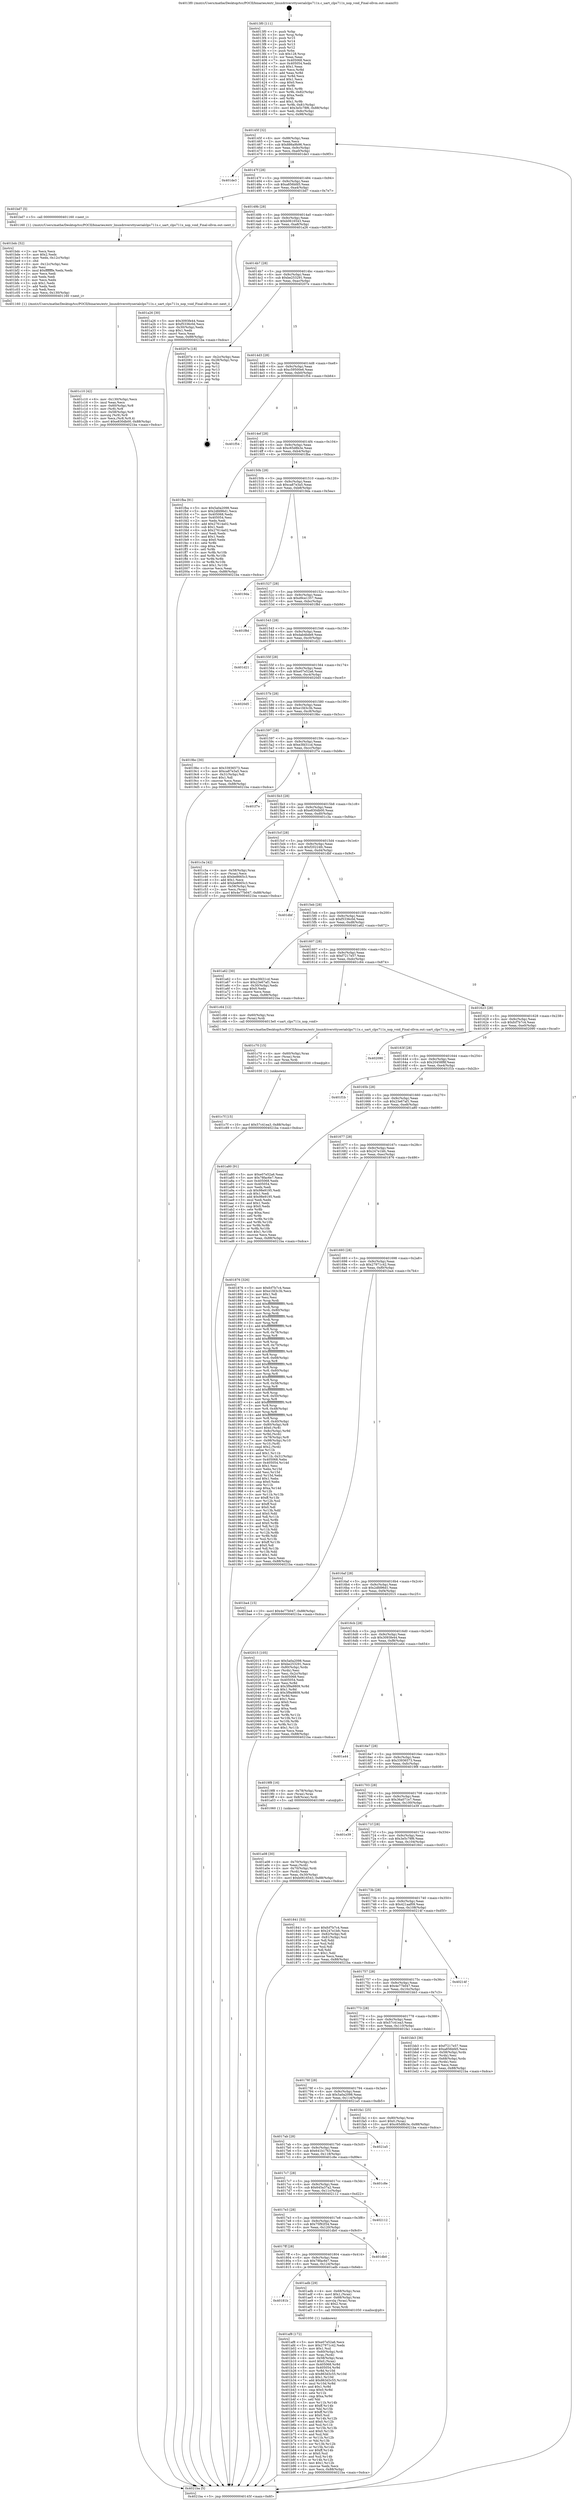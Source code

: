 digraph "0x4013f0" {
  label = "0x4013f0 (/mnt/c/Users/mathe/Desktop/tcc/POCII/binaries/extr_linuxdriversttyserialclps711x.c_uart_clps711x_nop_void_Final-ollvm.out::main(0))"
  labelloc = "t"
  node[shape=record]

  Entry [label="",width=0.3,height=0.3,shape=circle,fillcolor=black,style=filled]
  "0x40145f" [label="{
     0x40145f [32]\l
     | [instrs]\l
     &nbsp;&nbsp;0x40145f \<+6\>: mov -0x88(%rbp),%eax\l
     &nbsp;&nbsp;0x401465 \<+2\>: mov %eax,%ecx\l
     &nbsp;&nbsp;0x401467 \<+6\>: sub $0x886a9b96,%ecx\l
     &nbsp;&nbsp;0x40146d \<+6\>: mov %eax,-0x9c(%rbp)\l
     &nbsp;&nbsp;0x401473 \<+6\>: mov %ecx,-0xa0(%rbp)\l
     &nbsp;&nbsp;0x401479 \<+6\>: je 0000000000401de3 \<main+0x9f3\>\l
  }"]
  "0x401de3" [label="{
     0x401de3\l
  }", style=dashed]
  "0x40147f" [label="{
     0x40147f [28]\l
     | [instrs]\l
     &nbsp;&nbsp;0x40147f \<+5\>: jmp 0000000000401484 \<main+0x94\>\l
     &nbsp;&nbsp;0x401484 \<+6\>: mov -0x9c(%rbp),%eax\l
     &nbsp;&nbsp;0x40148a \<+5\>: sub $0xa856bfd5,%eax\l
     &nbsp;&nbsp;0x40148f \<+6\>: mov %eax,-0xa4(%rbp)\l
     &nbsp;&nbsp;0x401495 \<+6\>: je 0000000000401bd7 \<main+0x7e7\>\l
  }"]
  Exit [label="",width=0.3,height=0.3,shape=circle,fillcolor=black,style=filled,peripheries=2]
  "0x401bd7" [label="{
     0x401bd7 [5]\l
     | [instrs]\l
     &nbsp;&nbsp;0x401bd7 \<+5\>: call 0000000000401160 \<next_i\>\l
     | [calls]\l
     &nbsp;&nbsp;0x401160 \{1\} (/mnt/c/Users/mathe/Desktop/tcc/POCII/binaries/extr_linuxdriversttyserialclps711x.c_uart_clps711x_nop_void_Final-ollvm.out::next_i)\l
  }"]
  "0x40149b" [label="{
     0x40149b [28]\l
     | [instrs]\l
     &nbsp;&nbsp;0x40149b \<+5\>: jmp 00000000004014a0 \<main+0xb0\>\l
     &nbsp;&nbsp;0x4014a0 \<+6\>: mov -0x9c(%rbp),%eax\l
     &nbsp;&nbsp;0x4014a6 \<+5\>: sub $0xb0616543,%eax\l
     &nbsp;&nbsp;0x4014ab \<+6\>: mov %eax,-0xa8(%rbp)\l
     &nbsp;&nbsp;0x4014b1 \<+6\>: je 0000000000401a26 \<main+0x636\>\l
  }"]
  "0x401c7f" [label="{
     0x401c7f [15]\l
     | [instrs]\l
     &nbsp;&nbsp;0x401c7f \<+10\>: movl $0x57c41ea3,-0x88(%rbp)\l
     &nbsp;&nbsp;0x401c89 \<+5\>: jmp 00000000004021ba \<main+0xdca\>\l
  }"]
  "0x401a26" [label="{
     0x401a26 [30]\l
     | [instrs]\l
     &nbsp;&nbsp;0x401a26 \<+5\>: mov $0x3093fe44,%eax\l
     &nbsp;&nbsp;0x401a2b \<+5\>: mov $0xf5336c0d,%ecx\l
     &nbsp;&nbsp;0x401a30 \<+3\>: mov -0x30(%rbp),%edx\l
     &nbsp;&nbsp;0x401a33 \<+3\>: cmp $0x1,%edx\l
     &nbsp;&nbsp;0x401a36 \<+3\>: cmovl %ecx,%eax\l
     &nbsp;&nbsp;0x401a39 \<+6\>: mov %eax,-0x88(%rbp)\l
     &nbsp;&nbsp;0x401a3f \<+5\>: jmp 00000000004021ba \<main+0xdca\>\l
  }"]
  "0x4014b7" [label="{
     0x4014b7 [28]\l
     | [instrs]\l
     &nbsp;&nbsp;0x4014b7 \<+5\>: jmp 00000000004014bc \<main+0xcc\>\l
     &nbsp;&nbsp;0x4014bc \<+6\>: mov -0x9c(%rbp),%eax\l
     &nbsp;&nbsp;0x4014c2 \<+5\>: sub $0xbe253291,%eax\l
     &nbsp;&nbsp;0x4014c7 \<+6\>: mov %eax,-0xac(%rbp)\l
     &nbsp;&nbsp;0x4014cd \<+6\>: je 000000000040207e \<main+0xc8e\>\l
  }"]
  "0x401c70" [label="{
     0x401c70 [15]\l
     | [instrs]\l
     &nbsp;&nbsp;0x401c70 \<+4\>: mov -0x60(%rbp),%rax\l
     &nbsp;&nbsp;0x401c74 \<+3\>: mov (%rax),%rax\l
     &nbsp;&nbsp;0x401c77 \<+3\>: mov %rax,%rdi\l
     &nbsp;&nbsp;0x401c7a \<+5\>: call 0000000000401030 \<free@plt\>\l
     | [calls]\l
     &nbsp;&nbsp;0x401030 \{1\} (unknown)\l
  }"]
  "0x40207e" [label="{
     0x40207e [18]\l
     | [instrs]\l
     &nbsp;&nbsp;0x40207e \<+3\>: mov -0x2c(%rbp),%eax\l
     &nbsp;&nbsp;0x402081 \<+4\>: lea -0x28(%rbp),%rsp\l
     &nbsp;&nbsp;0x402085 \<+1\>: pop %rbx\l
     &nbsp;&nbsp;0x402086 \<+2\>: pop %r12\l
     &nbsp;&nbsp;0x402088 \<+2\>: pop %r13\l
     &nbsp;&nbsp;0x40208a \<+2\>: pop %r14\l
     &nbsp;&nbsp;0x40208c \<+2\>: pop %r15\l
     &nbsp;&nbsp;0x40208e \<+1\>: pop %rbp\l
     &nbsp;&nbsp;0x40208f \<+1\>: ret\l
  }"]
  "0x4014d3" [label="{
     0x4014d3 [28]\l
     | [instrs]\l
     &nbsp;&nbsp;0x4014d3 \<+5\>: jmp 00000000004014d8 \<main+0xe8\>\l
     &nbsp;&nbsp;0x4014d8 \<+6\>: mov -0x9c(%rbp),%eax\l
     &nbsp;&nbsp;0x4014de \<+5\>: sub $0xc59500e6,%eax\l
     &nbsp;&nbsp;0x4014e3 \<+6\>: mov %eax,-0xb0(%rbp)\l
     &nbsp;&nbsp;0x4014e9 \<+6\>: je 0000000000401f54 \<main+0xb64\>\l
  }"]
  "0x401c10" [label="{
     0x401c10 [42]\l
     | [instrs]\l
     &nbsp;&nbsp;0x401c10 \<+6\>: mov -0x130(%rbp),%ecx\l
     &nbsp;&nbsp;0x401c16 \<+3\>: imul %eax,%ecx\l
     &nbsp;&nbsp;0x401c19 \<+4\>: mov -0x60(%rbp),%r8\l
     &nbsp;&nbsp;0x401c1d \<+3\>: mov (%r8),%r8\l
     &nbsp;&nbsp;0x401c20 \<+4\>: mov -0x58(%rbp),%r9\l
     &nbsp;&nbsp;0x401c24 \<+3\>: movslq (%r9),%r9\l
     &nbsp;&nbsp;0x401c27 \<+4\>: mov %ecx,(%r8,%r9,4)\l
     &nbsp;&nbsp;0x401c2b \<+10\>: movl $0xe830db00,-0x88(%rbp)\l
     &nbsp;&nbsp;0x401c35 \<+5\>: jmp 00000000004021ba \<main+0xdca\>\l
  }"]
  "0x401f54" [label="{
     0x401f54\l
  }", style=dashed]
  "0x4014ef" [label="{
     0x4014ef [28]\l
     | [instrs]\l
     &nbsp;&nbsp;0x4014ef \<+5\>: jmp 00000000004014f4 \<main+0x104\>\l
     &nbsp;&nbsp;0x4014f4 \<+6\>: mov -0x9c(%rbp),%eax\l
     &nbsp;&nbsp;0x4014fa \<+5\>: sub $0xc65d8b3e,%eax\l
     &nbsp;&nbsp;0x4014ff \<+6\>: mov %eax,-0xb4(%rbp)\l
     &nbsp;&nbsp;0x401505 \<+6\>: je 0000000000401fba \<main+0xbca\>\l
  }"]
  "0x401bdc" [label="{
     0x401bdc [52]\l
     | [instrs]\l
     &nbsp;&nbsp;0x401bdc \<+2\>: xor %ecx,%ecx\l
     &nbsp;&nbsp;0x401bde \<+5\>: mov $0x2,%edx\l
     &nbsp;&nbsp;0x401be3 \<+6\>: mov %edx,-0x12c(%rbp)\l
     &nbsp;&nbsp;0x401be9 \<+1\>: cltd\l
     &nbsp;&nbsp;0x401bea \<+6\>: mov -0x12c(%rbp),%esi\l
     &nbsp;&nbsp;0x401bf0 \<+2\>: idiv %esi\l
     &nbsp;&nbsp;0x401bf2 \<+6\>: imul $0xfffffffe,%edx,%edx\l
     &nbsp;&nbsp;0x401bf8 \<+2\>: mov %ecx,%edi\l
     &nbsp;&nbsp;0x401bfa \<+2\>: sub %edx,%edi\l
     &nbsp;&nbsp;0x401bfc \<+2\>: mov %ecx,%edx\l
     &nbsp;&nbsp;0x401bfe \<+3\>: sub $0x1,%edx\l
     &nbsp;&nbsp;0x401c01 \<+2\>: add %edx,%edi\l
     &nbsp;&nbsp;0x401c03 \<+2\>: sub %edi,%ecx\l
     &nbsp;&nbsp;0x401c05 \<+6\>: mov %ecx,-0x130(%rbp)\l
     &nbsp;&nbsp;0x401c0b \<+5\>: call 0000000000401160 \<next_i\>\l
     | [calls]\l
     &nbsp;&nbsp;0x401160 \{1\} (/mnt/c/Users/mathe/Desktop/tcc/POCII/binaries/extr_linuxdriversttyserialclps711x.c_uart_clps711x_nop_void_Final-ollvm.out::next_i)\l
  }"]
  "0x401fba" [label="{
     0x401fba [91]\l
     | [instrs]\l
     &nbsp;&nbsp;0x401fba \<+5\>: mov $0x5a0a2098,%eax\l
     &nbsp;&nbsp;0x401fbf \<+5\>: mov $0x2dfd96d1,%ecx\l
     &nbsp;&nbsp;0x401fc4 \<+7\>: mov 0x405068,%edx\l
     &nbsp;&nbsp;0x401fcb \<+7\>: mov 0x405054,%esi\l
     &nbsp;&nbsp;0x401fd2 \<+2\>: mov %edx,%edi\l
     &nbsp;&nbsp;0x401fd4 \<+6\>: add $0x27614a02,%edi\l
     &nbsp;&nbsp;0x401fda \<+3\>: sub $0x1,%edi\l
     &nbsp;&nbsp;0x401fdd \<+6\>: sub $0x27614a02,%edi\l
     &nbsp;&nbsp;0x401fe3 \<+3\>: imul %edi,%edx\l
     &nbsp;&nbsp;0x401fe6 \<+3\>: and $0x1,%edx\l
     &nbsp;&nbsp;0x401fe9 \<+3\>: cmp $0x0,%edx\l
     &nbsp;&nbsp;0x401fec \<+4\>: sete %r8b\l
     &nbsp;&nbsp;0x401ff0 \<+3\>: cmp $0xa,%esi\l
     &nbsp;&nbsp;0x401ff3 \<+4\>: setl %r9b\l
     &nbsp;&nbsp;0x401ff7 \<+3\>: mov %r8b,%r10b\l
     &nbsp;&nbsp;0x401ffa \<+3\>: and %r9b,%r10b\l
     &nbsp;&nbsp;0x401ffd \<+3\>: xor %r9b,%r8b\l
     &nbsp;&nbsp;0x402000 \<+3\>: or %r8b,%r10b\l
     &nbsp;&nbsp;0x402003 \<+4\>: test $0x1,%r10b\l
     &nbsp;&nbsp;0x402007 \<+3\>: cmovne %ecx,%eax\l
     &nbsp;&nbsp;0x40200a \<+6\>: mov %eax,-0x88(%rbp)\l
     &nbsp;&nbsp;0x402010 \<+5\>: jmp 00000000004021ba \<main+0xdca\>\l
  }"]
  "0x40150b" [label="{
     0x40150b [28]\l
     | [instrs]\l
     &nbsp;&nbsp;0x40150b \<+5\>: jmp 0000000000401510 \<main+0x120\>\l
     &nbsp;&nbsp;0x401510 \<+6\>: mov -0x9c(%rbp),%eax\l
     &nbsp;&nbsp;0x401516 \<+5\>: sub $0xca87e3a5,%eax\l
     &nbsp;&nbsp;0x40151b \<+6\>: mov %eax,-0xb8(%rbp)\l
     &nbsp;&nbsp;0x401521 \<+6\>: je 00000000004019da \<main+0x5ea\>\l
  }"]
  "0x401af8" [label="{
     0x401af8 [172]\l
     | [instrs]\l
     &nbsp;&nbsp;0x401af8 \<+5\>: mov $0xe07e52a6,%ecx\l
     &nbsp;&nbsp;0x401afd \<+5\>: mov $0x27971c42,%edx\l
     &nbsp;&nbsp;0x401b02 \<+3\>: mov $0x1,%sil\l
     &nbsp;&nbsp;0x401b05 \<+4\>: mov -0x60(%rbp),%rdi\l
     &nbsp;&nbsp;0x401b09 \<+3\>: mov %rax,(%rdi)\l
     &nbsp;&nbsp;0x401b0c \<+4\>: mov -0x58(%rbp),%rax\l
     &nbsp;&nbsp;0x401b10 \<+6\>: movl $0x0,(%rax)\l
     &nbsp;&nbsp;0x401b16 \<+8\>: mov 0x405068,%r8d\l
     &nbsp;&nbsp;0x401b1e \<+8\>: mov 0x405054,%r9d\l
     &nbsp;&nbsp;0x401b26 \<+3\>: mov %r8d,%r10d\l
     &nbsp;&nbsp;0x401b29 \<+7\>: sub $0x863d3c55,%r10d\l
     &nbsp;&nbsp;0x401b30 \<+4\>: sub $0x1,%r10d\l
     &nbsp;&nbsp;0x401b34 \<+7\>: add $0x863d3c55,%r10d\l
     &nbsp;&nbsp;0x401b3b \<+4\>: imul %r10d,%r8d\l
     &nbsp;&nbsp;0x401b3f \<+4\>: and $0x1,%r8d\l
     &nbsp;&nbsp;0x401b43 \<+4\>: cmp $0x0,%r8d\l
     &nbsp;&nbsp;0x401b47 \<+4\>: sete %r11b\l
     &nbsp;&nbsp;0x401b4b \<+4\>: cmp $0xa,%r9d\l
     &nbsp;&nbsp;0x401b4f \<+3\>: setl %bl\l
     &nbsp;&nbsp;0x401b52 \<+3\>: mov %r11b,%r14b\l
     &nbsp;&nbsp;0x401b55 \<+4\>: xor $0xff,%r14b\l
     &nbsp;&nbsp;0x401b59 \<+3\>: mov %bl,%r15b\l
     &nbsp;&nbsp;0x401b5c \<+4\>: xor $0xff,%r15b\l
     &nbsp;&nbsp;0x401b60 \<+4\>: xor $0x0,%sil\l
     &nbsp;&nbsp;0x401b64 \<+3\>: mov %r14b,%r12b\l
     &nbsp;&nbsp;0x401b67 \<+4\>: and $0x0,%r12b\l
     &nbsp;&nbsp;0x401b6b \<+3\>: and %sil,%r11b\l
     &nbsp;&nbsp;0x401b6e \<+3\>: mov %r15b,%r13b\l
     &nbsp;&nbsp;0x401b71 \<+4\>: and $0x0,%r13b\l
     &nbsp;&nbsp;0x401b75 \<+3\>: and %sil,%bl\l
     &nbsp;&nbsp;0x401b78 \<+3\>: or %r11b,%r12b\l
     &nbsp;&nbsp;0x401b7b \<+3\>: or %bl,%r13b\l
     &nbsp;&nbsp;0x401b7e \<+3\>: xor %r13b,%r12b\l
     &nbsp;&nbsp;0x401b81 \<+3\>: or %r15b,%r14b\l
     &nbsp;&nbsp;0x401b84 \<+4\>: xor $0xff,%r14b\l
     &nbsp;&nbsp;0x401b88 \<+4\>: or $0x0,%sil\l
     &nbsp;&nbsp;0x401b8c \<+3\>: and %sil,%r14b\l
     &nbsp;&nbsp;0x401b8f \<+3\>: or %r14b,%r12b\l
     &nbsp;&nbsp;0x401b92 \<+4\>: test $0x1,%r12b\l
     &nbsp;&nbsp;0x401b96 \<+3\>: cmovne %edx,%ecx\l
     &nbsp;&nbsp;0x401b99 \<+6\>: mov %ecx,-0x88(%rbp)\l
     &nbsp;&nbsp;0x401b9f \<+5\>: jmp 00000000004021ba \<main+0xdca\>\l
  }"]
  "0x4019da" [label="{
     0x4019da\l
  }", style=dashed]
  "0x401527" [label="{
     0x401527 [28]\l
     | [instrs]\l
     &nbsp;&nbsp;0x401527 \<+5\>: jmp 000000000040152c \<main+0x13c\>\l
     &nbsp;&nbsp;0x40152c \<+6\>: mov -0x9c(%rbp),%eax\l
     &nbsp;&nbsp;0x401532 \<+5\>: sub $0xd9ce1357,%eax\l
     &nbsp;&nbsp;0x401537 \<+6\>: mov %eax,-0xbc(%rbp)\l
     &nbsp;&nbsp;0x40153d \<+6\>: je 0000000000401f8d \<main+0xb9d\>\l
  }"]
  "0x40181b" [label="{
     0x40181b\l
  }", style=dashed]
  "0x401f8d" [label="{
     0x401f8d\l
  }", style=dashed]
  "0x401543" [label="{
     0x401543 [28]\l
     | [instrs]\l
     &nbsp;&nbsp;0x401543 \<+5\>: jmp 0000000000401548 \<main+0x158\>\l
     &nbsp;&nbsp;0x401548 \<+6\>: mov -0x9c(%rbp),%eax\l
     &nbsp;&nbsp;0x40154e \<+5\>: sub $0xdab4bde9,%eax\l
     &nbsp;&nbsp;0x401553 \<+6\>: mov %eax,-0xc0(%rbp)\l
     &nbsp;&nbsp;0x401559 \<+6\>: je 0000000000401d21 \<main+0x931\>\l
  }"]
  "0x401adb" [label="{
     0x401adb [29]\l
     | [instrs]\l
     &nbsp;&nbsp;0x401adb \<+4\>: mov -0x68(%rbp),%rax\l
     &nbsp;&nbsp;0x401adf \<+6\>: movl $0x1,(%rax)\l
     &nbsp;&nbsp;0x401ae5 \<+4\>: mov -0x68(%rbp),%rax\l
     &nbsp;&nbsp;0x401ae9 \<+3\>: movslq (%rax),%rax\l
     &nbsp;&nbsp;0x401aec \<+4\>: shl $0x2,%rax\l
     &nbsp;&nbsp;0x401af0 \<+3\>: mov %rax,%rdi\l
     &nbsp;&nbsp;0x401af3 \<+5\>: call 0000000000401050 \<malloc@plt\>\l
     | [calls]\l
     &nbsp;&nbsp;0x401050 \{1\} (unknown)\l
  }"]
  "0x401d21" [label="{
     0x401d21\l
  }", style=dashed]
  "0x40155f" [label="{
     0x40155f [28]\l
     | [instrs]\l
     &nbsp;&nbsp;0x40155f \<+5\>: jmp 0000000000401564 \<main+0x174\>\l
     &nbsp;&nbsp;0x401564 \<+6\>: mov -0x9c(%rbp),%eax\l
     &nbsp;&nbsp;0x40156a \<+5\>: sub $0xe07e52a6,%eax\l
     &nbsp;&nbsp;0x40156f \<+6\>: mov %eax,-0xc4(%rbp)\l
     &nbsp;&nbsp;0x401575 \<+6\>: je 00000000004020d5 \<main+0xce5\>\l
  }"]
  "0x4017ff" [label="{
     0x4017ff [28]\l
     | [instrs]\l
     &nbsp;&nbsp;0x4017ff \<+5\>: jmp 0000000000401804 \<main+0x414\>\l
     &nbsp;&nbsp;0x401804 \<+6\>: mov -0x9c(%rbp),%eax\l
     &nbsp;&nbsp;0x40180a \<+5\>: sub $0x78fac6e7,%eax\l
     &nbsp;&nbsp;0x40180f \<+6\>: mov %eax,-0x124(%rbp)\l
     &nbsp;&nbsp;0x401815 \<+6\>: je 0000000000401adb \<main+0x6eb\>\l
  }"]
  "0x4020d5" [label="{
     0x4020d5\l
  }", style=dashed]
  "0x40157b" [label="{
     0x40157b [28]\l
     | [instrs]\l
     &nbsp;&nbsp;0x40157b \<+5\>: jmp 0000000000401580 \<main+0x190\>\l
     &nbsp;&nbsp;0x401580 \<+6\>: mov -0x9c(%rbp),%eax\l
     &nbsp;&nbsp;0x401586 \<+5\>: sub $0xe1fd3c3b,%eax\l
     &nbsp;&nbsp;0x40158b \<+6\>: mov %eax,-0xc8(%rbp)\l
     &nbsp;&nbsp;0x401591 \<+6\>: je 00000000004019bc \<main+0x5cc\>\l
  }"]
  "0x401db0" [label="{
     0x401db0\l
  }", style=dashed]
  "0x4019bc" [label="{
     0x4019bc [30]\l
     | [instrs]\l
     &nbsp;&nbsp;0x4019bc \<+5\>: mov $0x33936573,%eax\l
     &nbsp;&nbsp;0x4019c1 \<+5\>: mov $0xca87e3a5,%ecx\l
     &nbsp;&nbsp;0x4019c6 \<+3\>: mov -0x31(%rbp),%dl\l
     &nbsp;&nbsp;0x4019c9 \<+3\>: test $0x1,%dl\l
     &nbsp;&nbsp;0x4019cc \<+3\>: cmovne %ecx,%eax\l
     &nbsp;&nbsp;0x4019cf \<+6\>: mov %eax,-0x88(%rbp)\l
     &nbsp;&nbsp;0x4019d5 \<+5\>: jmp 00000000004021ba \<main+0xdca\>\l
  }"]
  "0x401597" [label="{
     0x401597 [28]\l
     | [instrs]\l
     &nbsp;&nbsp;0x401597 \<+5\>: jmp 000000000040159c \<main+0x1ac\>\l
     &nbsp;&nbsp;0x40159c \<+6\>: mov -0x9c(%rbp),%eax\l
     &nbsp;&nbsp;0x4015a2 \<+5\>: sub $0xe3fd31cd,%eax\l
     &nbsp;&nbsp;0x4015a7 \<+6\>: mov %eax,-0xcc(%rbp)\l
     &nbsp;&nbsp;0x4015ad \<+6\>: je 0000000000401f7e \<main+0xb8e\>\l
  }"]
  "0x4017e3" [label="{
     0x4017e3 [28]\l
     | [instrs]\l
     &nbsp;&nbsp;0x4017e3 \<+5\>: jmp 00000000004017e8 \<main+0x3f8\>\l
     &nbsp;&nbsp;0x4017e8 \<+6\>: mov -0x9c(%rbp),%eax\l
     &nbsp;&nbsp;0x4017ee \<+5\>: sub $0x75f92f34,%eax\l
     &nbsp;&nbsp;0x4017f3 \<+6\>: mov %eax,-0x120(%rbp)\l
     &nbsp;&nbsp;0x4017f9 \<+6\>: je 0000000000401db0 \<main+0x9c0\>\l
  }"]
  "0x401f7e" [label="{
     0x401f7e\l
  }", style=dashed]
  "0x4015b3" [label="{
     0x4015b3 [28]\l
     | [instrs]\l
     &nbsp;&nbsp;0x4015b3 \<+5\>: jmp 00000000004015b8 \<main+0x1c8\>\l
     &nbsp;&nbsp;0x4015b8 \<+6\>: mov -0x9c(%rbp),%eax\l
     &nbsp;&nbsp;0x4015be \<+5\>: sub $0xe830db00,%eax\l
     &nbsp;&nbsp;0x4015c3 \<+6\>: mov %eax,-0xd0(%rbp)\l
     &nbsp;&nbsp;0x4015c9 \<+6\>: je 0000000000401c3a \<main+0x84a\>\l
  }"]
  "0x402112" [label="{
     0x402112\l
  }", style=dashed]
  "0x401c3a" [label="{
     0x401c3a [42]\l
     | [instrs]\l
     &nbsp;&nbsp;0x401c3a \<+4\>: mov -0x58(%rbp),%rax\l
     &nbsp;&nbsp;0x401c3e \<+2\>: mov (%rax),%ecx\l
     &nbsp;&nbsp;0x401c40 \<+6\>: sub $0xbe8665c3,%ecx\l
     &nbsp;&nbsp;0x401c46 \<+3\>: add $0x1,%ecx\l
     &nbsp;&nbsp;0x401c49 \<+6\>: add $0xbe8665c3,%ecx\l
     &nbsp;&nbsp;0x401c4f \<+4\>: mov -0x58(%rbp),%rax\l
     &nbsp;&nbsp;0x401c53 \<+2\>: mov %ecx,(%rax)\l
     &nbsp;&nbsp;0x401c55 \<+10\>: movl $0x4e77b047,-0x88(%rbp)\l
     &nbsp;&nbsp;0x401c5f \<+5\>: jmp 00000000004021ba \<main+0xdca\>\l
  }"]
  "0x4015cf" [label="{
     0x4015cf [28]\l
     | [instrs]\l
     &nbsp;&nbsp;0x4015cf \<+5\>: jmp 00000000004015d4 \<main+0x1e4\>\l
     &nbsp;&nbsp;0x4015d4 \<+6\>: mov -0x9c(%rbp),%eax\l
     &nbsp;&nbsp;0x4015da \<+5\>: sub $0xf20224fc,%eax\l
     &nbsp;&nbsp;0x4015df \<+6\>: mov %eax,-0xd4(%rbp)\l
     &nbsp;&nbsp;0x4015e5 \<+6\>: je 0000000000401dbf \<main+0x9cf\>\l
  }"]
  "0x4017c7" [label="{
     0x4017c7 [28]\l
     | [instrs]\l
     &nbsp;&nbsp;0x4017c7 \<+5\>: jmp 00000000004017cc \<main+0x3dc\>\l
     &nbsp;&nbsp;0x4017cc \<+6\>: mov -0x9c(%rbp),%eax\l
     &nbsp;&nbsp;0x4017d2 \<+5\>: sub $0x645a37a2,%eax\l
     &nbsp;&nbsp;0x4017d7 \<+6\>: mov %eax,-0x11c(%rbp)\l
     &nbsp;&nbsp;0x4017dd \<+6\>: je 0000000000402112 \<main+0xd22\>\l
  }"]
  "0x401dbf" [label="{
     0x401dbf\l
  }", style=dashed]
  "0x4015eb" [label="{
     0x4015eb [28]\l
     | [instrs]\l
     &nbsp;&nbsp;0x4015eb \<+5\>: jmp 00000000004015f0 \<main+0x200\>\l
     &nbsp;&nbsp;0x4015f0 \<+6\>: mov -0x9c(%rbp),%eax\l
     &nbsp;&nbsp;0x4015f6 \<+5\>: sub $0xf5336c0d,%eax\l
     &nbsp;&nbsp;0x4015fb \<+6\>: mov %eax,-0xd8(%rbp)\l
     &nbsp;&nbsp;0x401601 \<+6\>: je 0000000000401a62 \<main+0x672\>\l
  }"]
  "0x401c8e" [label="{
     0x401c8e\l
  }", style=dashed]
  "0x401a62" [label="{
     0x401a62 [30]\l
     | [instrs]\l
     &nbsp;&nbsp;0x401a62 \<+5\>: mov $0xe3fd31cd,%eax\l
     &nbsp;&nbsp;0x401a67 \<+5\>: mov $0x23e67af1,%ecx\l
     &nbsp;&nbsp;0x401a6c \<+3\>: mov -0x30(%rbp),%edx\l
     &nbsp;&nbsp;0x401a6f \<+3\>: cmp $0x0,%edx\l
     &nbsp;&nbsp;0x401a72 \<+3\>: cmove %ecx,%eax\l
     &nbsp;&nbsp;0x401a75 \<+6\>: mov %eax,-0x88(%rbp)\l
     &nbsp;&nbsp;0x401a7b \<+5\>: jmp 00000000004021ba \<main+0xdca\>\l
  }"]
  "0x401607" [label="{
     0x401607 [28]\l
     | [instrs]\l
     &nbsp;&nbsp;0x401607 \<+5\>: jmp 000000000040160c \<main+0x21c\>\l
     &nbsp;&nbsp;0x40160c \<+6\>: mov -0x9c(%rbp),%eax\l
     &nbsp;&nbsp;0x401612 \<+5\>: sub $0xf7217e57,%eax\l
     &nbsp;&nbsp;0x401617 \<+6\>: mov %eax,-0xdc(%rbp)\l
     &nbsp;&nbsp;0x40161d \<+6\>: je 0000000000401c64 \<main+0x874\>\l
  }"]
  "0x4017ab" [label="{
     0x4017ab [28]\l
     | [instrs]\l
     &nbsp;&nbsp;0x4017ab \<+5\>: jmp 00000000004017b0 \<main+0x3c0\>\l
     &nbsp;&nbsp;0x4017b0 \<+6\>: mov -0x9c(%rbp),%eax\l
     &nbsp;&nbsp;0x4017b6 \<+5\>: sub $0x641b1763,%eax\l
     &nbsp;&nbsp;0x4017bb \<+6\>: mov %eax,-0x118(%rbp)\l
     &nbsp;&nbsp;0x4017c1 \<+6\>: je 0000000000401c8e \<main+0x89e\>\l
  }"]
  "0x401c64" [label="{
     0x401c64 [12]\l
     | [instrs]\l
     &nbsp;&nbsp;0x401c64 \<+4\>: mov -0x60(%rbp),%rax\l
     &nbsp;&nbsp;0x401c68 \<+3\>: mov (%rax),%rdi\l
     &nbsp;&nbsp;0x401c6b \<+5\>: call 00000000004013e0 \<uart_clps711x_nop_void\>\l
     | [calls]\l
     &nbsp;&nbsp;0x4013e0 \{1\} (/mnt/c/Users/mathe/Desktop/tcc/POCII/binaries/extr_linuxdriversttyserialclps711x.c_uart_clps711x_nop_void_Final-ollvm.out::uart_clps711x_nop_void)\l
  }"]
  "0x401623" [label="{
     0x401623 [28]\l
     | [instrs]\l
     &nbsp;&nbsp;0x401623 \<+5\>: jmp 0000000000401628 \<main+0x238\>\l
     &nbsp;&nbsp;0x401628 \<+6\>: mov -0x9c(%rbp),%eax\l
     &nbsp;&nbsp;0x40162e \<+5\>: sub $0xfcf7b7c4,%eax\l
     &nbsp;&nbsp;0x401633 \<+6\>: mov %eax,-0xe0(%rbp)\l
     &nbsp;&nbsp;0x401639 \<+6\>: je 0000000000402090 \<main+0xca0\>\l
  }"]
  "0x4021a5" [label="{
     0x4021a5\l
  }", style=dashed]
  "0x402090" [label="{
     0x402090\l
  }", style=dashed]
  "0x40163f" [label="{
     0x40163f [28]\l
     | [instrs]\l
     &nbsp;&nbsp;0x40163f \<+5\>: jmp 0000000000401644 \<main+0x254\>\l
     &nbsp;&nbsp;0x401644 \<+6\>: mov -0x9c(%rbp),%eax\l
     &nbsp;&nbsp;0x40164a \<+5\>: sub $0x20458f8f,%eax\l
     &nbsp;&nbsp;0x40164f \<+6\>: mov %eax,-0xe4(%rbp)\l
     &nbsp;&nbsp;0x401655 \<+6\>: je 0000000000401f1b \<main+0xb2b\>\l
  }"]
  "0x40178f" [label="{
     0x40178f [28]\l
     | [instrs]\l
     &nbsp;&nbsp;0x40178f \<+5\>: jmp 0000000000401794 \<main+0x3a4\>\l
     &nbsp;&nbsp;0x401794 \<+6\>: mov -0x9c(%rbp),%eax\l
     &nbsp;&nbsp;0x40179a \<+5\>: sub $0x5a0a2098,%eax\l
     &nbsp;&nbsp;0x40179f \<+6\>: mov %eax,-0x114(%rbp)\l
     &nbsp;&nbsp;0x4017a5 \<+6\>: je 00000000004021a5 \<main+0xdb5\>\l
  }"]
  "0x401f1b" [label="{
     0x401f1b\l
  }", style=dashed]
  "0x40165b" [label="{
     0x40165b [28]\l
     | [instrs]\l
     &nbsp;&nbsp;0x40165b \<+5\>: jmp 0000000000401660 \<main+0x270\>\l
     &nbsp;&nbsp;0x401660 \<+6\>: mov -0x9c(%rbp),%eax\l
     &nbsp;&nbsp;0x401666 \<+5\>: sub $0x23e67af1,%eax\l
     &nbsp;&nbsp;0x40166b \<+6\>: mov %eax,-0xe8(%rbp)\l
     &nbsp;&nbsp;0x401671 \<+6\>: je 0000000000401a80 \<main+0x690\>\l
  }"]
  "0x401fa1" [label="{
     0x401fa1 [25]\l
     | [instrs]\l
     &nbsp;&nbsp;0x401fa1 \<+4\>: mov -0x80(%rbp),%rax\l
     &nbsp;&nbsp;0x401fa5 \<+6\>: movl $0x0,(%rax)\l
     &nbsp;&nbsp;0x401fab \<+10\>: movl $0xc65d8b3e,-0x88(%rbp)\l
     &nbsp;&nbsp;0x401fb5 \<+5\>: jmp 00000000004021ba \<main+0xdca\>\l
  }"]
  "0x401a80" [label="{
     0x401a80 [91]\l
     | [instrs]\l
     &nbsp;&nbsp;0x401a80 \<+5\>: mov $0xe07e52a6,%eax\l
     &nbsp;&nbsp;0x401a85 \<+5\>: mov $0x78fac6e7,%ecx\l
     &nbsp;&nbsp;0x401a8a \<+7\>: mov 0x405068,%edx\l
     &nbsp;&nbsp;0x401a91 \<+7\>: mov 0x405054,%esi\l
     &nbsp;&nbsp;0x401a98 \<+2\>: mov %edx,%edi\l
     &nbsp;&nbsp;0x401a9a \<+6\>: sub $0x98e9195,%edi\l
     &nbsp;&nbsp;0x401aa0 \<+3\>: sub $0x1,%edi\l
     &nbsp;&nbsp;0x401aa3 \<+6\>: add $0x98e9195,%edi\l
     &nbsp;&nbsp;0x401aa9 \<+3\>: imul %edi,%edx\l
     &nbsp;&nbsp;0x401aac \<+3\>: and $0x1,%edx\l
     &nbsp;&nbsp;0x401aaf \<+3\>: cmp $0x0,%edx\l
     &nbsp;&nbsp;0x401ab2 \<+4\>: sete %r8b\l
     &nbsp;&nbsp;0x401ab6 \<+3\>: cmp $0xa,%esi\l
     &nbsp;&nbsp;0x401ab9 \<+4\>: setl %r9b\l
     &nbsp;&nbsp;0x401abd \<+3\>: mov %r8b,%r10b\l
     &nbsp;&nbsp;0x401ac0 \<+3\>: and %r9b,%r10b\l
     &nbsp;&nbsp;0x401ac3 \<+3\>: xor %r9b,%r8b\l
     &nbsp;&nbsp;0x401ac6 \<+3\>: or %r8b,%r10b\l
     &nbsp;&nbsp;0x401ac9 \<+4\>: test $0x1,%r10b\l
     &nbsp;&nbsp;0x401acd \<+3\>: cmovne %ecx,%eax\l
     &nbsp;&nbsp;0x401ad0 \<+6\>: mov %eax,-0x88(%rbp)\l
     &nbsp;&nbsp;0x401ad6 \<+5\>: jmp 00000000004021ba \<main+0xdca\>\l
  }"]
  "0x401677" [label="{
     0x401677 [28]\l
     | [instrs]\l
     &nbsp;&nbsp;0x401677 \<+5\>: jmp 000000000040167c \<main+0x28c\>\l
     &nbsp;&nbsp;0x40167c \<+6\>: mov -0x9c(%rbp),%eax\l
     &nbsp;&nbsp;0x401682 \<+5\>: sub $0x247e1bfc,%eax\l
     &nbsp;&nbsp;0x401687 \<+6\>: mov %eax,-0xec(%rbp)\l
     &nbsp;&nbsp;0x40168d \<+6\>: je 0000000000401876 \<main+0x486\>\l
  }"]
  "0x401773" [label="{
     0x401773 [28]\l
     | [instrs]\l
     &nbsp;&nbsp;0x401773 \<+5\>: jmp 0000000000401778 \<main+0x388\>\l
     &nbsp;&nbsp;0x401778 \<+6\>: mov -0x9c(%rbp),%eax\l
     &nbsp;&nbsp;0x40177e \<+5\>: sub $0x57c41ea3,%eax\l
     &nbsp;&nbsp;0x401783 \<+6\>: mov %eax,-0x110(%rbp)\l
     &nbsp;&nbsp;0x401789 \<+6\>: je 0000000000401fa1 \<main+0xbb1\>\l
  }"]
  "0x401876" [label="{
     0x401876 [326]\l
     | [instrs]\l
     &nbsp;&nbsp;0x401876 \<+5\>: mov $0xfcf7b7c4,%eax\l
     &nbsp;&nbsp;0x40187b \<+5\>: mov $0xe1fd3c3b,%ecx\l
     &nbsp;&nbsp;0x401880 \<+2\>: mov $0x1,%dl\l
     &nbsp;&nbsp;0x401882 \<+2\>: xor %esi,%esi\l
     &nbsp;&nbsp;0x401884 \<+3\>: mov %rsp,%rdi\l
     &nbsp;&nbsp;0x401887 \<+4\>: add $0xfffffffffffffff0,%rdi\l
     &nbsp;&nbsp;0x40188b \<+3\>: mov %rdi,%rsp\l
     &nbsp;&nbsp;0x40188e \<+4\>: mov %rdi,-0x80(%rbp)\l
     &nbsp;&nbsp;0x401892 \<+3\>: mov %rsp,%rdi\l
     &nbsp;&nbsp;0x401895 \<+4\>: add $0xfffffffffffffff0,%rdi\l
     &nbsp;&nbsp;0x401899 \<+3\>: mov %rdi,%rsp\l
     &nbsp;&nbsp;0x40189c \<+3\>: mov %rsp,%r8\l
     &nbsp;&nbsp;0x40189f \<+4\>: add $0xfffffffffffffff0,%r8\l
     &nbsp;&nbsp;0x4018a3 \<+3\>: mov %r8,%rsp\l
     &nbsp;&nbsp;0x4018a6 \<+4\>: mov %r8,-0x78(%rbp)\l
     &nbsp;&nbsp;0x4018aa \<+3\>: mov %rsp,%r8\l
     &nbsp;&nbsp;0x4018ad \<+4\>: add $0xfffffffffffffff0,%r8\l
     &nbsp;&nbsp;0x4018b1 \<+3\>: mov %r8,%rsp\l
     &nbsp;&nbsp;0x4018b4 \<+4\>: mov %r8,-0x70(%rbp)\l
     &nbsp;&nbsp;0x4018b8 \<+3\>: mov %rsp,%r8\l
     &nbsp;&nbsp;0x4018bb \<+4\>: add $0xfffffffffffffff0,%r8\l
     &nbsp;&nbsp;0x4018bf \<+3\>: mov %r8,%rsp\l
     &nbsp;&nbsp;0x4018c2 \<+4\>: mov %r8,-0x68(%rbp)\l
     &nbsp;&nbsp;0x4018c6 \<+3\>: mov %rsp,%r8\l
     &nbsp;&nbsp;0x4018c9 \<+4\>: add $0xfffffffffffffff0,%r8\l
     &nbsp;&nbsp;0x4018cd \<+3\>: mov %r8,%rsp\l
     &nbsp;&nbsp;0x4018d0 \<+4\>: mov %r8,-0x60(%rbp)\l
     &nbsp;&nbsp;0x4018d4 \<+3\>: mov %rsp,%r8\l
     &nbsp;&nbsp;0x4018d7 \<+4\>: add $0xfffffffffffffff0,%r8\l
     &nbsp;&nbsp;0x4018db \<+3\>: mov %r8,%rsp\l
     &nbsp;&nbsp;0x4018de \<+4\>: mov %r8,-0x58(%rbp)\l
     &nbsp;&nbsp;0x4018e2 \<+3\>: mov %rsp,%r8\l
     &nbsp;&nbsp;0x4018e5 \<+4\>: add $0xfffffffffffffff0,%r8\l
     &nbsp;&nbsp;0x4018e9 \<+3\>: mov %r8,%rsp\l
     &nbsp;&nbsp;0x4018ec \<+4\>: mov %r8,-0x50(%rbp)\l
     &nbsp;&nbsp;0x4018f0 \<+3\>: mov %rsp,%r8\l
     &nbsp;&nbsp;0x4018f3 \<+4\>: add $0xfffffffffffffff0,%r8\l
     &nbsp;&nbsp;0x4018f7 \<+3\>: mov %r8,%rsp\l
     &nbsp;&nbsp;0x4018fa \<+4\>: mov %r8,-0x48(%rbp)\l
     &nbsp;&nbsp;0x4018fe \<+3\>: mov %rsp,%r8\l
     &nbsp;&nbsp;0x401901 \<+4\>: add $0xfffffffffffffff0,%r8\l
     &nbsp;&nbsp;0x401905 \<+3\>: mov %r8,%rsp\l
     &nbsp;&nbsp;0x401908 \<+4\>: mov %r8,-0x40(%rbp)\l
     &nbsp;&nbsp;0x40190c \<+4\>: mov -0x80(%rbp),%r8\l
     &nbsp;&nbsp;0x401910 \<+7\>: movl $0x0,(%r8)\l
     &nbsp;&nbsp;0x401917 \<+7\>: mov -0x8c(%rbp),%r9d\l
     &nbsp;&nbsp;0x40191e \<+3\>: mov %r9d,(%rdi)\l
     &nbsp;&nbsp;0x401921 \<+4\>: mov -0x78(%rbp),%r8\l
     &nbsp;&nbsp;0x401925 \<+7\>: mov -0x98(%rbp),%r10\l
     &nbsp;&nbsp;0x40192c \<+3\>: mov %r10,(%r8)\l
     &nbsp;&nbsp;0x40192f \<+3\>: cmpl $0x2,(%rdi)\l
     &nbsp;&nbsp;0x401932 \<+4\>: setne %r11b\l
     &nbsp;&nbsp;0x401936 \<+4\>: and $0x1,%r11b\l
     &nbsp;&nbsp;0x40193a \<+4\>: mov %r11b,-0x31(%rbp)\l
     &nbsp;&nbsp;0x40193e \<+7\>: mov 0x405068,%ebx\l
     &nbsp;&nbsp;0x401945 \<+8\>: mov 0x405054,%r14d\l
     &nbsp;&nbsp;0x40194d \<+3\>: sub $0x1,%esi\l
     &nbsp;&nbsp;0x401950 \<+3\>: mov %ebx,%r15d\l
     &nbsp;&nbsp;0x401953 \<+3\>: add %esi,%r15d\l
     &nbsp;&nbsp;0x401956 \<+4\>: imul %r15d,%ebx\l
     &nbsp;&nbsp;0x40195a \<+3\>: and $0x1,%ebx\l
     &nbsp;&nbsp;0x40195d \<+3\>: cmp $0x0,%ebx\l
     &nbsp;&nbsp;0x401960 \<+4\>: sete %r11b\l
     &nbsp;&nbsp;0x401964 \<+4\>: cmp $0xa,%r14d\l
     &nbsp;&nbsp;0x401968 \<+4\>: setl %r12b\l
     &nbsp;&nbsp;0x40196c \<+3\>: mov %r11b,%r13b\l
     &nbsp;&nbsp;0x40196f \<+4\>: xor $0xff,%r13b\l
     &nbsp;&nbsp;0x401973 \<+3\>: mov %r12b,%sil\l
     &nbsp;&nbsp;0x401976 \<+4\>: xor $0xff,%sil\l
     &nbsp;&nbsp;0x40197a \<+3\>: xor $0x0,%dl\l
     &nbsp;&nbsp;0x40197d \<+3\>: mov %r13b,%dil\l
     &nbsp;&nbsp;0x401980 \<+4\>: and $0x0,%dil\l
     &nbsp;&nbsp;0x401984 \<+3\>: and %dl,%r11b\l
     &nbsp;&nbsp;0x401987 \<+3\>: mov %sil,%r8b\l
     &nbsp;&nbsp;0x40198a \<+4\>: and $0x0,%r8b\l
     &nbsp;&nbsp;0x40198e \<+3\>: and %dl,%r12b\l
     &nbsp;&nbsp;0x401991 \<+3\>: or %r11b,%dil\l
     &nbsp;&nbsp;0x401994 \<+3\>: or %r12b,%r8b\l
     &nbsp;&nbsp;0x401997 \<+3\>: xor %r8b,%dil\l
     &nbsp;&nbsp;0x40199a \<+3\>: or %sil,%r13b\l
     &nbsp;&nbsp;0x40199d \<+4\>: xor $0xff,%r13b\l
     &nbsp;&nbsp;0x4019a1 \<+3\>: or $0x0,%dl\l
     &nbsp;&nbsp;0x4019a4 \<+3\>: and %dl,%r13b\l
     &nbsp;&nbsp;0x4019a7 \<+3\>: or %r13b,%dil\l
     &nbsp;&nbsp;0x4019aa \<+4\>: test $0x1,%dil\l
     &nbsp;&nbsp;0x4019ae \<+3\>: cmovne %ecx,%eax\l
     &nbsp;&nbsp;0x4019b1 \<+6\>: mov %eax,-0x88(%rbp)\l
     &nbsp;&nbsp;0x4019b7 \<+5\>: jmp 00000000004021ba \<main+0xdca\>\l
  }"]
  "0x401693" [label="{
     0x401693 [28]\l
     | [instrs]\l
     &nbsp;&nbsp;0x401693 \<+5\>: jmp 0000000000401698 \<main+0x2a8\>\l
     &nbsp;&nbsp;0x401698 \<+6\>: mov -0x9c(%rbp),%eax\l
     &nbsp;&nbsp;0x40169e \<+5\>: sub $0x27971c42,%eax\l
     &nbsp;&nbsp;0x4016a3 \<+6\>: mov %eax,-0xf0(%rbp)\l
     &nbsp;&nbsp;0x4016a9 \<+6\>: je 0000000000401ba4 \<main+0x7b4\>\l
  }"]
  "0x401bb3" [label="{
     0x401bb3 [36]\l
     | [instrs]\l
     &nbsp;&nbsp;0x401bb3 \<+5\>: mov $0xf7217e57,%eax\l
     &nbsp;&nbsp;0x401bb8 \<+5\>: mov $0xa856bfd5,%ecx\l
     &nbsp;&nbsp;0x401bbd \<+4\>: mov -0x58(%rbp),%rdx\l
     &nbsp;&nbsp;0x401bc1 \<+2\>: mov (%rdx),%esi\l
     &nbsp;&nbsp;0x401bc3 \<+4\>: mov -0x68(%rbp),%rdx\l
     &nbsp;&nbsp;0x401bc7 \<+2\>: cmp (%rdx),%esi\l
     &nbsp;&nbsp;0x401bc9 \<+3\>: cmovl %ecx,%eax\l
     &nbsp;&nbsp;0x401bcc \<+6\>: mov %eax,-0x88(%rbp)\l
     &nbsp;&nbsp;0x401bd2 \<+5\>: jmp 00000000004021ba \<main+0xdca\>\l
  }"]
  "0x401ba4" [label="{
     0x401ba4 [15]\l
     | [instrs]\l
     &nbsp;&nbsp;0x401ba4 \<+10\>: movl $0x4e77b047,-0x88(%rbp)\l
     &nbsp;&nbsp;0x401bae \<+5\>: jmp 00000000004021ba \<main+0xdca\>\l
  }"]
  "0x4016af" [label="{
     0x4016af [28]\l
     | [instrs]\l
     &nbsp;&nbsp;0x4016af \<+5\>: jmp 00000000004016b4 \<main+0x2c4\>\l
     &nbsp;&nbsp;0x4016b4 \<+6\>: mov -0x9c(%rbp),%eax\l
     &nbsp;&nbsp;0x4016ba \<+5\>: sub $0x2dfd96d1,%eax\l
     &nbsp;&nbsp;0x4016bf \<+6\>: mov %eax,-0xf4(%rbp)\l
     &nbsp;&nbsp;0x4016c5 \<+6\>: je 0000000000402015 \<main+0xc25\>\l
  }"]
  "0x401757" [label="{
     0x401757 [28]\l
     | [instrs]\l
     &nbsp;&nbsp;0x401757 \<+5\>: jmp 000000000040175c \<main+0x36c\>\l
     &nbsp;&nbsp;0x40175c \<+6\>: mov -0x9c(%rbp),%eax\l
     &nbsp;&nbsp;0x401762 \<+5\>: sub $0x4e77b047,%eax\l
     &nbsp;&nbsp;0x401767 \<+6\>: mov %eax,-0x10c(%rbp)\l
     &nbsp;&nbsp;0x40176d \<+6\>: je 0000000000401bb3 \<main+0x7c3\>\l
  }"]
  "0x402015" [label="{
     0x402015 [105]\l
     | [instrs]\l
     &nbsp;&nbsp;0x402015 \<+5\>: mov $0x5a0a2098,%eax\l
     &nbsp;&nbsp;0x40201a \<+5\>: mov $0xbe253291,%ecx\l
     &nbsp;&nbsp;0x40201f \<+4\>: mov -0x80(%rbp),%rdx\l
     &nbsp;&nbsp;0x402023 \<+2\>: mov (%rdx),%esi\l
     &nbsp;&nbsp;0x402025 \<+3\>: mov %esi,-0x2c(%rbp)\l
     &nbsp;&nbsp;0x402028 \<+7\>: mov 0x405068,%esi\l
     &nbsp;&nbsp;0x40202f \<+7\>: mov 0x405054,%edi\l
     &nbsp;&nbsp;0x402036 \<+3\>: mov %esi,%r8d\l
     &nbsp;&nbsp;0x402039 \<+7\>: add $0x3f9a9809,%r8d\l
     &nbsp;&nbsp;0x402040 \<+4\>: sub $0x1,%r8d\l
     &nbsp;&nbsp;0x402044 \<+7\>: sub $0x3f9a9809,%r8d\l
     &nbsp;&nbsp;0x40204b \<+4\>: imul %r8d,%esi\l
     &nbsp;&nbsp;0x40204f \<+3\>: and $0x1,%esi\l
     &nbsp;&nbsp;0x402052 \<+3\>: cmp $0x0,%esi\l
     &nbsp;&nbsp;0x402055 \<+4\>: sete %r9b\l
     &nbsp;&nbsp;0x402059 \<+3\>: cmp $0xa,%edi\l
     &nbsp;&nbsp;0x40205c \<+4\>: setl %r10b\l
     &nbsp;&nbsp;0x402060 \<+3\>: mov %r9b,%r11b\l
     &nbsp;&nbsp;0x402063 \<+3\>: and %r10b,%r11b\l
     &nbsp;&nbsp;0x402066 \<+3\>: xor %r10b,%r9b\l
     &nbsp;&nbsp;0x402069 \<+3\>: or %r9b,%r11b\l
     &nbsp;&nbsp;0x40206c \<+4\>: test $0x1,%r11b\l
     &nbsp;&nbsp;0x402070 \<+3\>: cmovne %ecx,%eax\l
     &nbsp;&nbsp;0x402073 \<+6\>: mov %eax,-0x88(%rbp)\l
     &nbsp;&nbsp;0x402079 \<+5\>: jmp 00000000004021ba \<main+0xdca\>\l
  }"]
  "0x4016cb" [label="{
     0x4016cb [28]\l
     | [instrs]\l
     &nbsp;&nbsp;0x4016cb \<+5\>: jmp 00000000004016d0 \<main+0x2e0\>\l
     &nbsp;&nbsp;0x4016d0 \<+6\>: mov -0x9c(%rbp),%eax\l
     &nbsp;&nbsp;0x4016d6 \<+5\>: sub $0x3093fe44,%eax\l
     &nbsp;&nbsp;0x4016db \<+6\>: mov %eax,-0xf8(%rbp)\l
     &nbsp;&nbsp;0x4016e1 \<+6\>: je 0000000000401a44 \<main+0x654\>\l
  }"]
  "0x40214f" [label="{
     0x40214f\l
  }", style=dashed]
  "0x401a44" [label="{
     0x401a44\l
  }", style=dashed]
  "0x4016e7" [label="{
     0x4016e7 [28]\l
     | [instrs]\l
     &nbsp;&nbsp;0x4016e7 \<+5\>: jmp 00000000004016ec \<main+0x2fc\>\l
     &nbsp;&nbsp;0x4016ec \<+6\>: mov -0x9c(%rbp),%eax\l
     &nbsp;&nbsp;0x4016f2 \<+5\>: sub $0x33936573,%eax\l
     &nbsp;&nbsp;0x4016f7 \<+6\>: mov %eax,-0xfc(%rbp)\l
     &nbsp;&nbsp;0x4016fd \<+6\>: je 00000000004019f8 \<main+0x608\>\l
  }"]
  "0x401a08" [label="{
     0x401a08 [30]\l
     | [instrs]\l
     &nbsp;&nbsp;0x401a08 \<+4\>: mov -0x70(%rbp),%rdi\l
     &nbsp;&nbsp;0x401a0c \<+2\>: mov %eax,(%rdi)\l
     &nbsp;&nbsp;0x401a0e \<+4\>: mov -0x70(%rbp),%rdi\l
     &nbsp;&nbsp;0x401a12 \<+2\>: mov (%rdi),%eax\l
     &nbsp;&nbsp;0x401a14 \<+3\>: mov %eax,-0x30(%rbp)\l
     &nbsp;&nbsp;0x401a17 \<+10\>: movl $0xb0616543,-0x88(%rbp)\l
     &nbsp;&nbsp;0x401a21 \<+5\>: jmp 00000000004021ba \<main+0xdca\>\l
  }"]
  "0x4019f8" [label="{
     0x4019f8 [16]\l
     | [instrs]\l
     &nbsp;&nbsp;0x4019f8 \<+4\>: mov -0x78(%rbp),%rax\l
     &nbsp;&nbsp;0x4019fc \<+3\>: mov (%rax),%rax\l
     &nbsp;&nbsp;0x4019ff \<+4\>: mov 0x8(%rax),%rdi\l
     &nbsp;&nbsp;0x401a03 \<+5\>: call 0000000000401060 \<atoi@plt\>\l
     | [calls]\l
     &nbsp;&nbsp;0x401060 \{1\} (unknown)\l
  }"]
  "0x401703" [label="{
     0x401703 [28]\l
     | [instrs]\l
     &nbsp;&nbsp;0x401703 \<+5\>: jmp 0000000000401708 \<main+0x318\>\l
     &nbsp;&nbsp;0x401708 \<+6\>: mov -0x9c(%rbp),%eax\l
     &nbsp;&nbsp;0x40170e \<+5\>: sub $0x36a071e7,%eax\l
     &nbsp;&nbsp;0x401713 \<+6\>: mov %eax,-0x100(%rbp)\l
     &nbsp;&nbsp;0x401719 \<+6\>: je 0000000000401e39 \<main+0xa49\>\l
  }"]
  "0x4013f0" [label="{
     0x4013f0 [111]\l
     | [instrs]\l
     &nbsp;&nbsp;0x4013f0 \<+1\>: push %rbp\l
     &nbsp;&nbsp;0x4013f1 \<+3\>: mov %rsp,%rbp\l
     &nbsp;&nbsp;0x4013f4 \<+2\>: push %r15\l
     &nbsp;&nbsp;0x4013f6 \<+2\>: push %r14\l
     &nbsp;&nbsp;0x4013f8 \<+2\>: push %r13\l
     &nbsp;&nbsp;0x4013fa \<+2\>: push %r12\l
     &nbsp;&nbsp;0x4013fc \<+1\>: push %rbx\l
     &nbsp;&nbsp;0x4013fd \<+7\>: sub $0x128,%rsp\l
     &nbsp;&nbsp;0x401404 \<+2\>: xor %eax,%eax\l
     &nbsp;&nbsp;0x401406 \<+7\>: mov 0x405068,%ecx\l
     &nbsp;&nbsp;0x40140d \<+7\>: mov 0x405054,%edx\l
     &nbsp;&nbsp;0x401414 \<+3\>: sub $0x1,%eax\l
     &nbsp;&nbsp;0x401417 \<+3\>: mov %ecx,%r8d\l
     &nbsp;&nbsp;0x40141a \<+3\>: add %eax,%r8d\l
     &nbsp;&nbsp;0x40141d \<+4\>: imul %r8d,%ecx\l
     &nbsp;&nbsp;0x401421 \<+3\>: and $0x1,%ecx\l
     &nbsp;&nbsp;0x401424 \<+3\>: cmp $0x0,%ecx\l
     &nbsp;&nbsp;0x401427 \<+4\>: sete %r9b\l
     &nbsp;&nbsp;0x40142b \<+4\>: and $0x1,%r9b\l
     &nbsp;&nbsp;0x40142f \<+7\>: mov %r9b,-0x82(%rbp)\l
     &nbsp;&nbsp;0x401436 \<+3\>: cmp $0xa,%edx\l
     &nbsp;&nbsp;0x401439 \<+4\>: setl %r9b\l
     &nbsp;&nbsp;0x40143d \<+4\>: and $0x1,%r9b\l
     &nbsp;&nbsp;0x401441 \<+7\>: mov %r9b,-0x81(%rbp)\l
     &nbsp;&nbsp;0x401448 \<+10\>: movl $0x3e5c78f6,-0x88(%rbp)\l
     &nbsp;&nbsp;0x401452 \<+6\>: mov %edi,-0x8c(%rbp)\l
     &nbsp;&nbsp;0x401458 \<+7\>: mov %rsi,-0x98(%rbp)\l
  }"]
  "0x401e39" [label="{
     0x401e39\l
  }", style=dashed]
  "0x40171f" [label="{
     0x40171f [28]\l
     | [instrs]\l
     &nbsp;&nbsp;0x40171f \<+5\>: jmp 0000000000401724 \<main+0x334\>\l
     &nbsp;&nbsp;0x401724 \<+6\>: mov -0x9c(%rbp),%eax\l
     &nbsp;&nbsp;0x40172a \<+5\>: sub $0x3e5c78f6,%eax\l
     &nbsp;&nbsp;0x40172f \<+6\>: mov %eax,-0x104(%rbp)\l
     &nbsp;&nbsp;0x401735 \<+6\>: je 0000000000401841 \<main+0x451\>\l
  }"]
  "0x4021ba" [label="{
     0x4021ba [5]\l
     | [instrs]\l
     &nbsp;&nbsp;0x4021ba \<+5\>: jmp 000000000040145f \<main+0x6f\>\l
  }"]
  "0x401841" [label="{
     0x401841 [53]\l
     | [instrs]\l
     &nbsp;&nbsp;0x401841 \<+5\>: mov $0xfcf7b7c4,%eax\l
     &nbsp;&nbsp;0x401846 \<+5\>: mov $0x247e1bfc,%ecx\l
     &nbsp;&nbsp;0x40184b \<+6\>: mov -0x82(%rbp),%dl\l
     &nbsp;&nbsp;0x401851 \<+7\>: mov -0x81(%rbp),%sil\l
     &nbsp;&nbsp;0x401858 \<+3\>: mov %dl,%dil\l
     &nbsp;&nbsp;0x40185b \<+3\>: and %sil,%dil\l
     &nbsp;&nbsp;0x40185e \<+3\>: xor %sil,%dl\l
     &nbsp;&nbsp;0x401861 \<+3\>: or %dl,%dil\l
     &nbsp;&nbsp;0x401864 \<+4\>: test $0x1,%dil\l
     &nbsp;&nbsp;0x401868 \<+3\>: cmovne %ecx,%eax\l
     &nbsp;&nbsp;0x40186b \<+6\>: mov %eax,-0x88(%rbp)\l
     &nbsp;&nbsp;0x401871 \<+5\>: jmp 00000000004021ba \<main+0xdca\>\l
  }"]
  "0x40173b" [label="{
     0x40173b [28]\l
     | [instrs]\l
     &nbsp;&nbsp;0x40173b \<+5\>: jmp 0000000000401740 \<main+0x350\>\l
     &nbsp;&nbsp;0x401740 \<+6\>: mov -0x9c(%rbp),%eax\l
     &nbsp;&nbsp;0x401746 \<+5\>: sub $0x421aaf09,%eax\l
     &nbsp;&nbsp;0x40174b \<+6\>: mov %eax,-0x108(%rbp)\l
     &nbsp;&nbsp;0x401751 \<+6\>: je 000000000040214f \<main+0xd5f\>\l
  }"]
  Entry -> "0x4013f0" [label=" 1"]
  "0x40145f" -> "0x401de3" [label=" 0"]
  "0x40145f" -> "0x40147f" [label=" 18"]
  "0x40207e" -> Exit [label=" 1"]
  "0x40147f" -> "0x401bd7" [label=" 1"]
  "0x40147f" -> "0x40149b" [label=" 17"]
  "0x402015" -> "0x4021ba" [label=" 1"]
  "0x40149b" -> "0x401a26" [label=" 1"]
  "0x40149b" -> "0x4014b7" [label=" 16"]
  "0x401fba" -> "0x4021ba" [label=" 1"]
  "0x4014b7" -> "0x40207e" [label=" 1"]
  "0x4014b7" -> "0x4014d3" [label=" 15"]
  "0x401fa1" -> "0x4021ba" [label=" 1"]
  "0x4014d3" -> "0x401f54" [label=" 0"]
  "0x4014d3" -> "0x4014ef" [label=" 15"]
  "0x401c7f" -> "0x4021ba" [label=" 1"]
  "0x4014ef" -> "0x401fba" [label=" 1"]
  "0x4014ef" -> "0x40150b" [label=" 14"]
  "0x401c70" -> "0x401c7f" [label=" 1"]
  "0x40150b" -> "0x4019da" [label=" 0"]
  "0x40150b" -> "0x401527" [label=" 14"]
  "0x401c64" -> "0x401c70" [label=" 1"]
  "0x401527" -> "0x401f8d" [label=" 0"]
  "0x401527" -> "0x401543" [label=" 14"]
  "0x401c3a" -> "0x4021ba" [label=" 1"]
  "0x401543" -> "0x401d21" [label=" 0"]
  "0x401543" -> "0x40155f" [label=" 14"]
  "0x401c10" -> "0x4021ba" [label=" 1"]
  "0x40155f" -> "0x4020d5" [label=" 0"]
  "0x40155f" -> "0x40157b" [label=" 14"]
  "0x401bd7" -> "0x401bdc" [label=" 1"]
  "0x40157b" -> "0x4019bc" [label=" 1"]
  "0x40157b" -> "0x401597" [label=" 13"]
  "0x401bb3" -> "0x4021ba" [label=" 2"]
  "0x401597" -> "0x401f7e" [label=" 0"]
  "0x401597" -> "0x4015b3" [label=" 13"]
  "0x401af8" -> "0x4021ba" [label=" 1"]
  "0x4015b3" -> "0x401c3a" [label=" 1"]
  "0x4015b3" -> "0x4015cf" [label=" 12"]
  "0x401adb" -> "0x401af8" [label=" 1"]
  "0x4015cf" -> "0x401dbf" [label=" 0"]
  "0x4015cf" -> "0x4015eb" [label=" 12"]
  "0x4017ff" -> "0x401adb" [label=" 1"]
  "0x4015eb" -> "0x401a62" [label=" 1"]
  "0x4015eb" -> "0x401607" [label=" 11"]
  "0x401bdc" -> "0x401c10" [label=" 1"]
  "0x401607" -> "0x401c64" [label=" 1"]
  "0x401607" -> "0x401623" [label=" 10"]
  "0x4017e3" -> "0x401db0" [label=" 0"]
  "0x401623" -> "0x402090" [label=" 0"]
  "0x401623" -> "0x40163f" [label=" 10"]
  "0x401ba4" -> "0x4021ba" [label=" 1"]
  "0x40163f" -> "0x401f1b" [label=" 0"]
  "0x40163f" -> "0x40165b" [label=" 10"]
  "0x4017c7" -> "0x402112" [label=" 0"]
  "0x40165b" -> "0x401a80" [label=" 1"]
  "0x40165b" -> "0x401677" [label=" 9"]
  "0x4017ff" -> "0x40181b" [label=" 0"]
  "0x401677" -> "0x401876" [label=" 1"]
  "0x401677" -> "0x401693" [label=" 8"]
  "0x4017ab" -> "0x401c8e" [label=" 0"]
  "0x401693" -> "0x401ba4" [label=" 1"]
  "0x401693" -> "0x4016af" [label=" 7"]
  "0x4017e3" -> "0x4017ff" [label=" 1"]
  "0x4016af" -> "0x402015" [label=" 1"]
  "0x4016af" -> "0x4016cb" [label=" 6"]
  "0x40178f" -> "0x4021a5" [label=" 0"]
  "0x4016cb" -> "0x401a44" [label=" 0"]
  "0x4016cb" -> "0x4016e7" [label=" 6"]
  "0x4017c7" -> "0x4017e3" [label=" 1"]
  "0x4016e7" -> "0x4019f8" [label=" 1"]
  "0x4016e7" -> "0x401703" [label=" 5"]
  "0x401773" -> "0x401fa1" [label=" 1"]
  "0x401703" -> "0x401e39" [label=" 0"]
  "0x401703" -> "0x40171f" [label=" 5"]
  "0x401757" -> "0x401773" [label=" 2"]
  "0x40171f" -> "0x401841" [label=" 1"]
  "0x40171f" -> "0x40173b" [label=" 4"]
  "0x401841" -> "0x4021ba" [label=" 1"]
  "0x4013f0" -> "0x40145f" [label=" 1"]
  "0x4021ba" -> "0x40145f" [label=" 17"]
  "0x4017ab" -> "0x4017c7" [label=" 1"]
  "0x401876" -> "0x4021ba" [label=" 1"]
  "0x4019bc" -> "0x4021ba" [label=" 1"]
  "0x4019f8" -> "0x401a08" [label=" 1"]
  "0x401a08" -> "0x4021ba" [label=" 1"]
  "0x401a26" -> "0x4021ba" [label=" 1"]
  "0x401a62" -> "0x4021ba" [label=" 1"]
  "0x401a80" -> "0x4021ba" [label=" 1"]
  "0x401773" -> "0x40178f" [label=" 1"]
  "0x40173b" -> "0x40214f" [label=" 0"]
  "0x40173b" -> "0x401757" [label=" 4"]
  "0x40178f" -> "0x4017ab" [label=" 1"]
  "0x401757" -> "0x401bb3" [label=" 2"]
}
